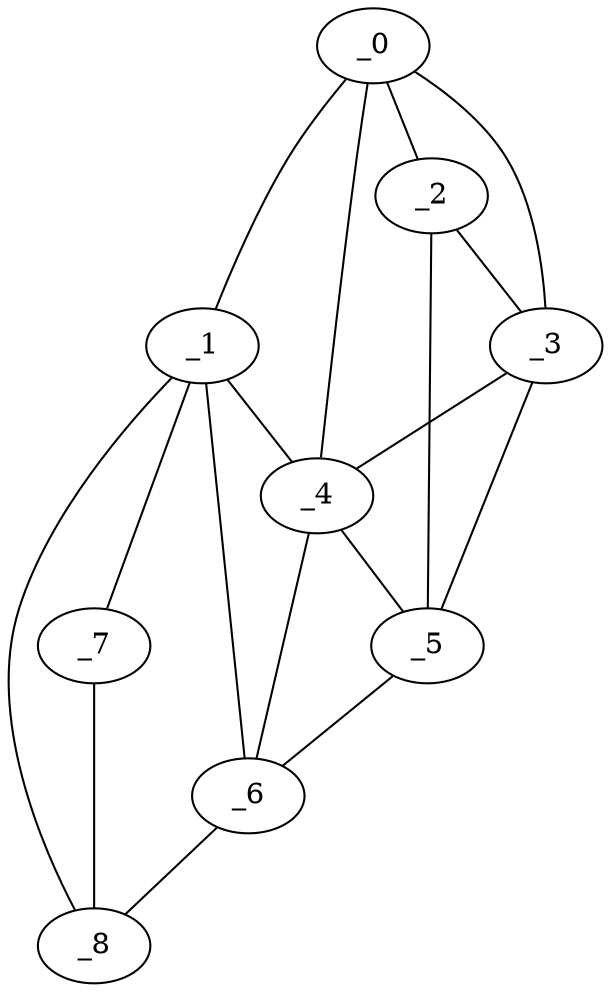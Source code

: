 graph "obj10__275.gxl" {
	_0	 [x=4,
		y=26];
	_1	 [x=77,
		y=4];
	_0 -- _1	 [valence=1];
	_2	 [x=108,
		y=106];
	_0 -- _2	 [valence=1];
	_3	 [x=111,
		y=99];
	_0 -- _3	 [valence=2];
	_4	 [x=114,
		y=90];
	_0 -- _4	 [valence=1];
	_1 -- _4	 [valence=1];
	_6	 [x=123,
		y=59];
	_1 -- _6	 [valence=2];
	_7	 [x=124,
		y=22];
	_1 -- _7	 [valence=1];
	_8	 [x=124,
		y=30];
	_1 -- _8	 [valence=1];
	_2 -- _3	 [valence=1];
	_5	 [x=122,
		y=82];
	_2 -- _5	 [valence=1];
	_3 -- _4	 [valence=1];
	_3 -- _5	 [valence=2];
	_4 -- _5	 [valence=2];
	_4 -- _6	 [valence=2];
	_5 -- _6	 [valence=1];
	_6 -- _8	 [valence=1];
	_7 -- _8	 [valence=1];
}
